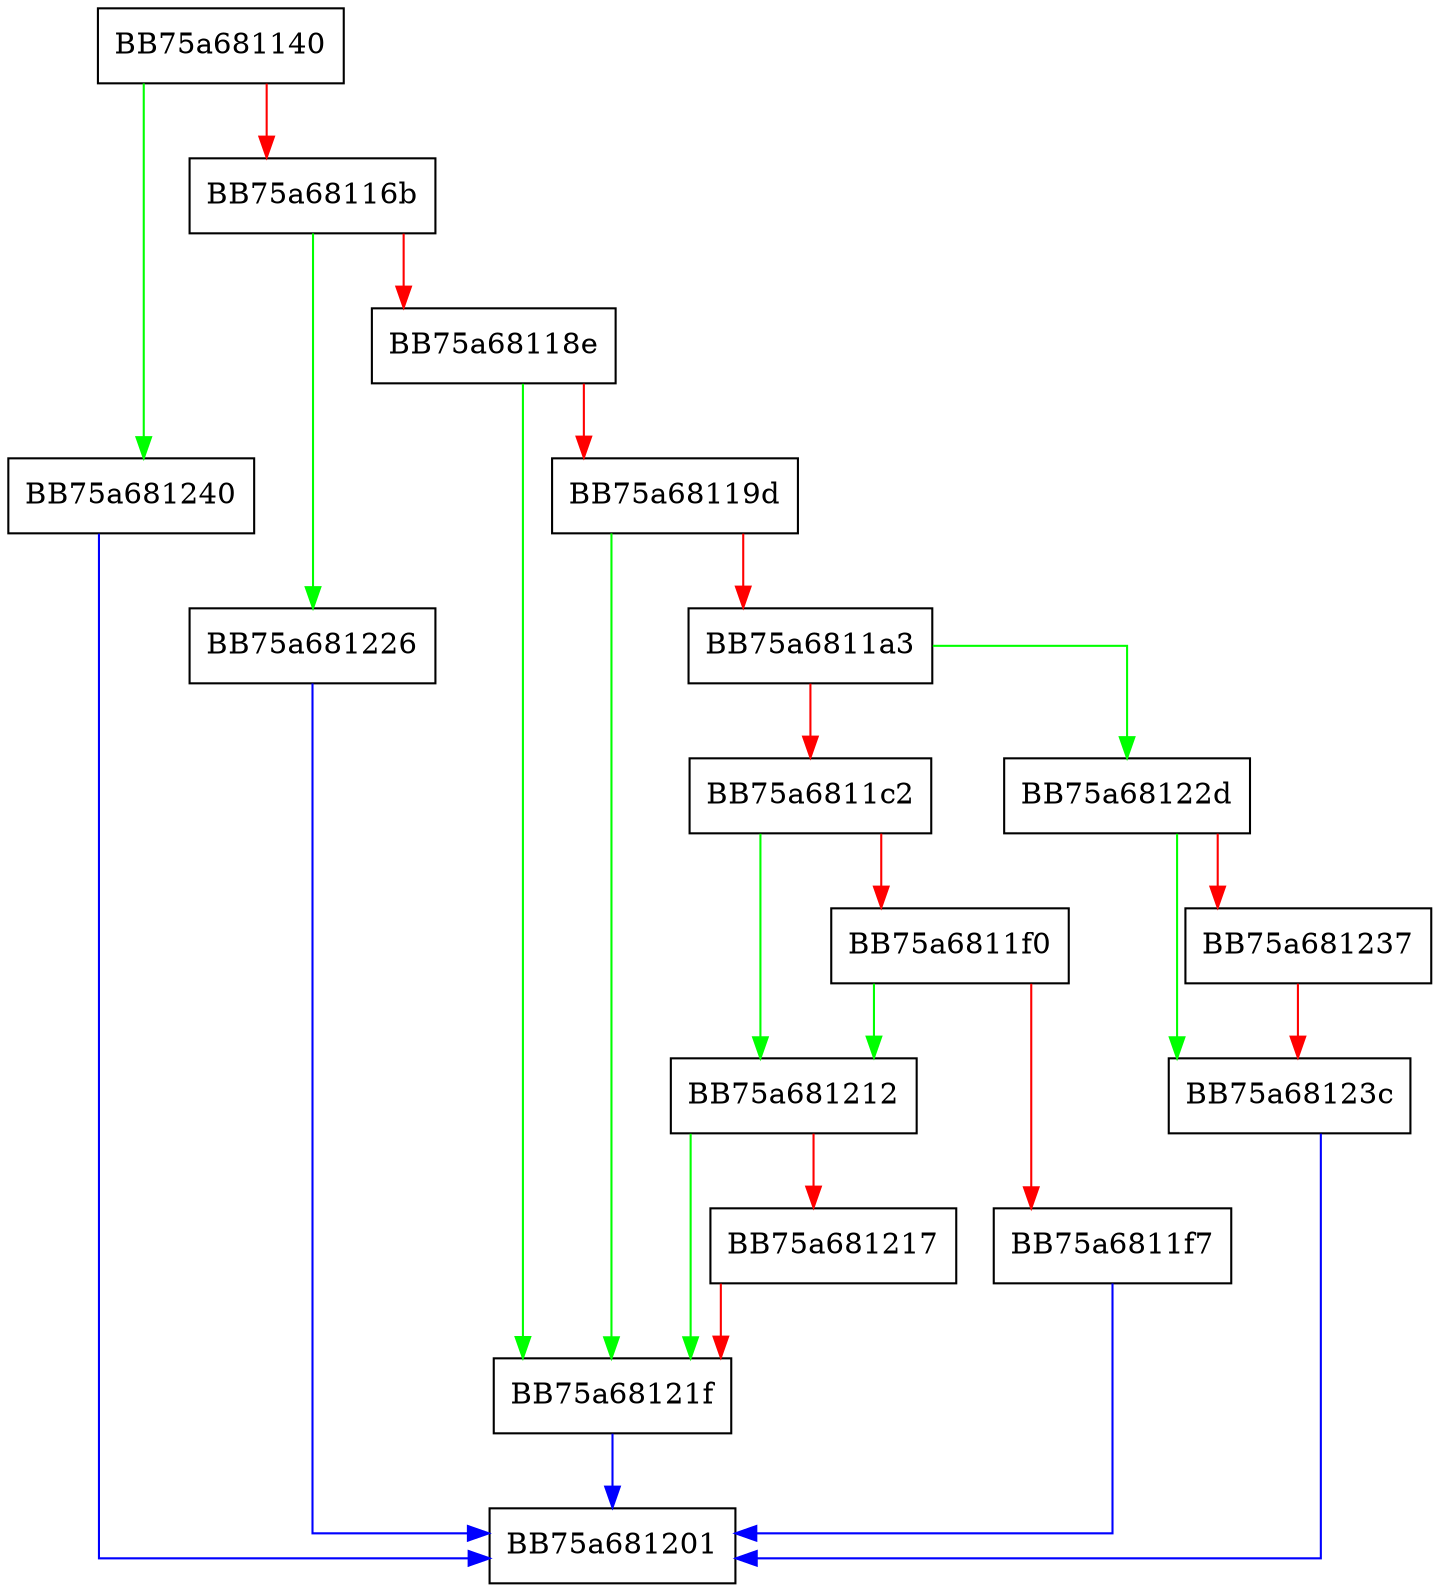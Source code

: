 digraph GetFileOperationProcessName {
  node [shape="box"];
  graph [splines=ortho];
  BB75a681140 -> BB75a681240 [color="green"];
  BB75a681140 -> BB75a68116b [color="red"];
  BB75a68116b -> BB75a681226 [color="green"];
  BB75a68116b -> BB75a68118e [color="red"];
  BB75a68118e -> BB75a68121f [color="green"];
  BB75a68118e -> BB75a68119d [color="red"];
  BB75a68119d -> BB75a68121f [color="green"];
  BB75a68119d -> BB75a6811a3 [color="red"];
  BB75a6811a3 -> BB75a68122d [color="green"];
  BB75a6811a3 -> BB75a6811c2 [color="red"];
  BB75a6811c2 -> BB75a681212 [color="green"];
  BB75a6811c2 -> BB75a6811f0 [color="red"];
  BB75a6811f0 -> BB75a681212 [color="green"];
  BB75a6811f0 -> BB75a6811f7 [color="red"];
  BB75a6811f7 -> BB75a681201 [color="blue"];
  BB75a681212 -> BB75a68121f [color="green"];
  BB75a681212 -> BB75a681217 [color="red"];
  BB75a681217 -> BB75a68121f [color="red"];
  BB75a68121f -> BB75a681201 [color="blue"];
  BB75a681226 -> BB75a681201 [color="blue"];
  BB75a68122d -> BB75a68123c [color="green"];
  BB75a68122d -> BB75a681237 [color="red"];
  BB75a681237 -> BB75a68123c [color="red"];
  BB75a68123c -> BB75a681201 [color="blue"];
  BB75a681240 -> BB75a681201 [color="blue"];
}